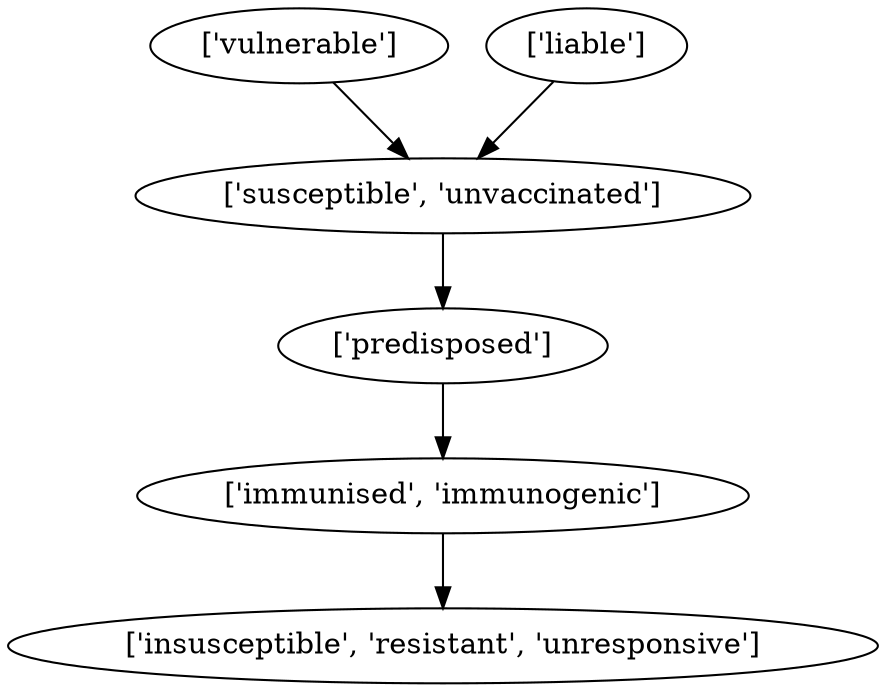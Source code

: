 strict digraph  {
	"['vulnerable']" -> "['susceptible', 'unvaccinated']";
	"['susceptible', 'unvaccinated']" -> "['predisposed']";
	"['predisposed']" -> "['immunised', 'immunogenic']";
	"['immunised', 'immunogenic']" -> "['insusceptible', 'resistant', 'unresponsive']";
	"['liable']" -> "['susceptible', 'unvaccinated']";
}

